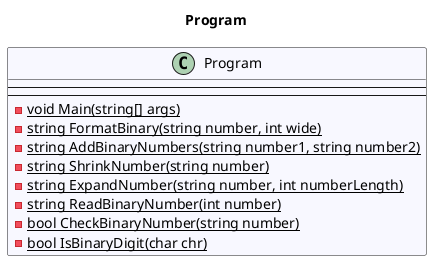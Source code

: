@startuml Program
title Program
 class Program #GhostWhite {
---
---
- {static} void Main(string[] args)
- {static} string FormatBinary(string number, int wide)
- {static} string AddBinaryNumbers(string number1, string number2)
- {static} string ShrinkNumber(string number)
- {static} string ExpandNumber(string number, int numberLength)
- {static} string ReadBinaryNumber(int number)
- {static} bool CheckBinaryNumber(string number)
- {static} bool IsBinaryDigit(char chr)
}
@enduml
